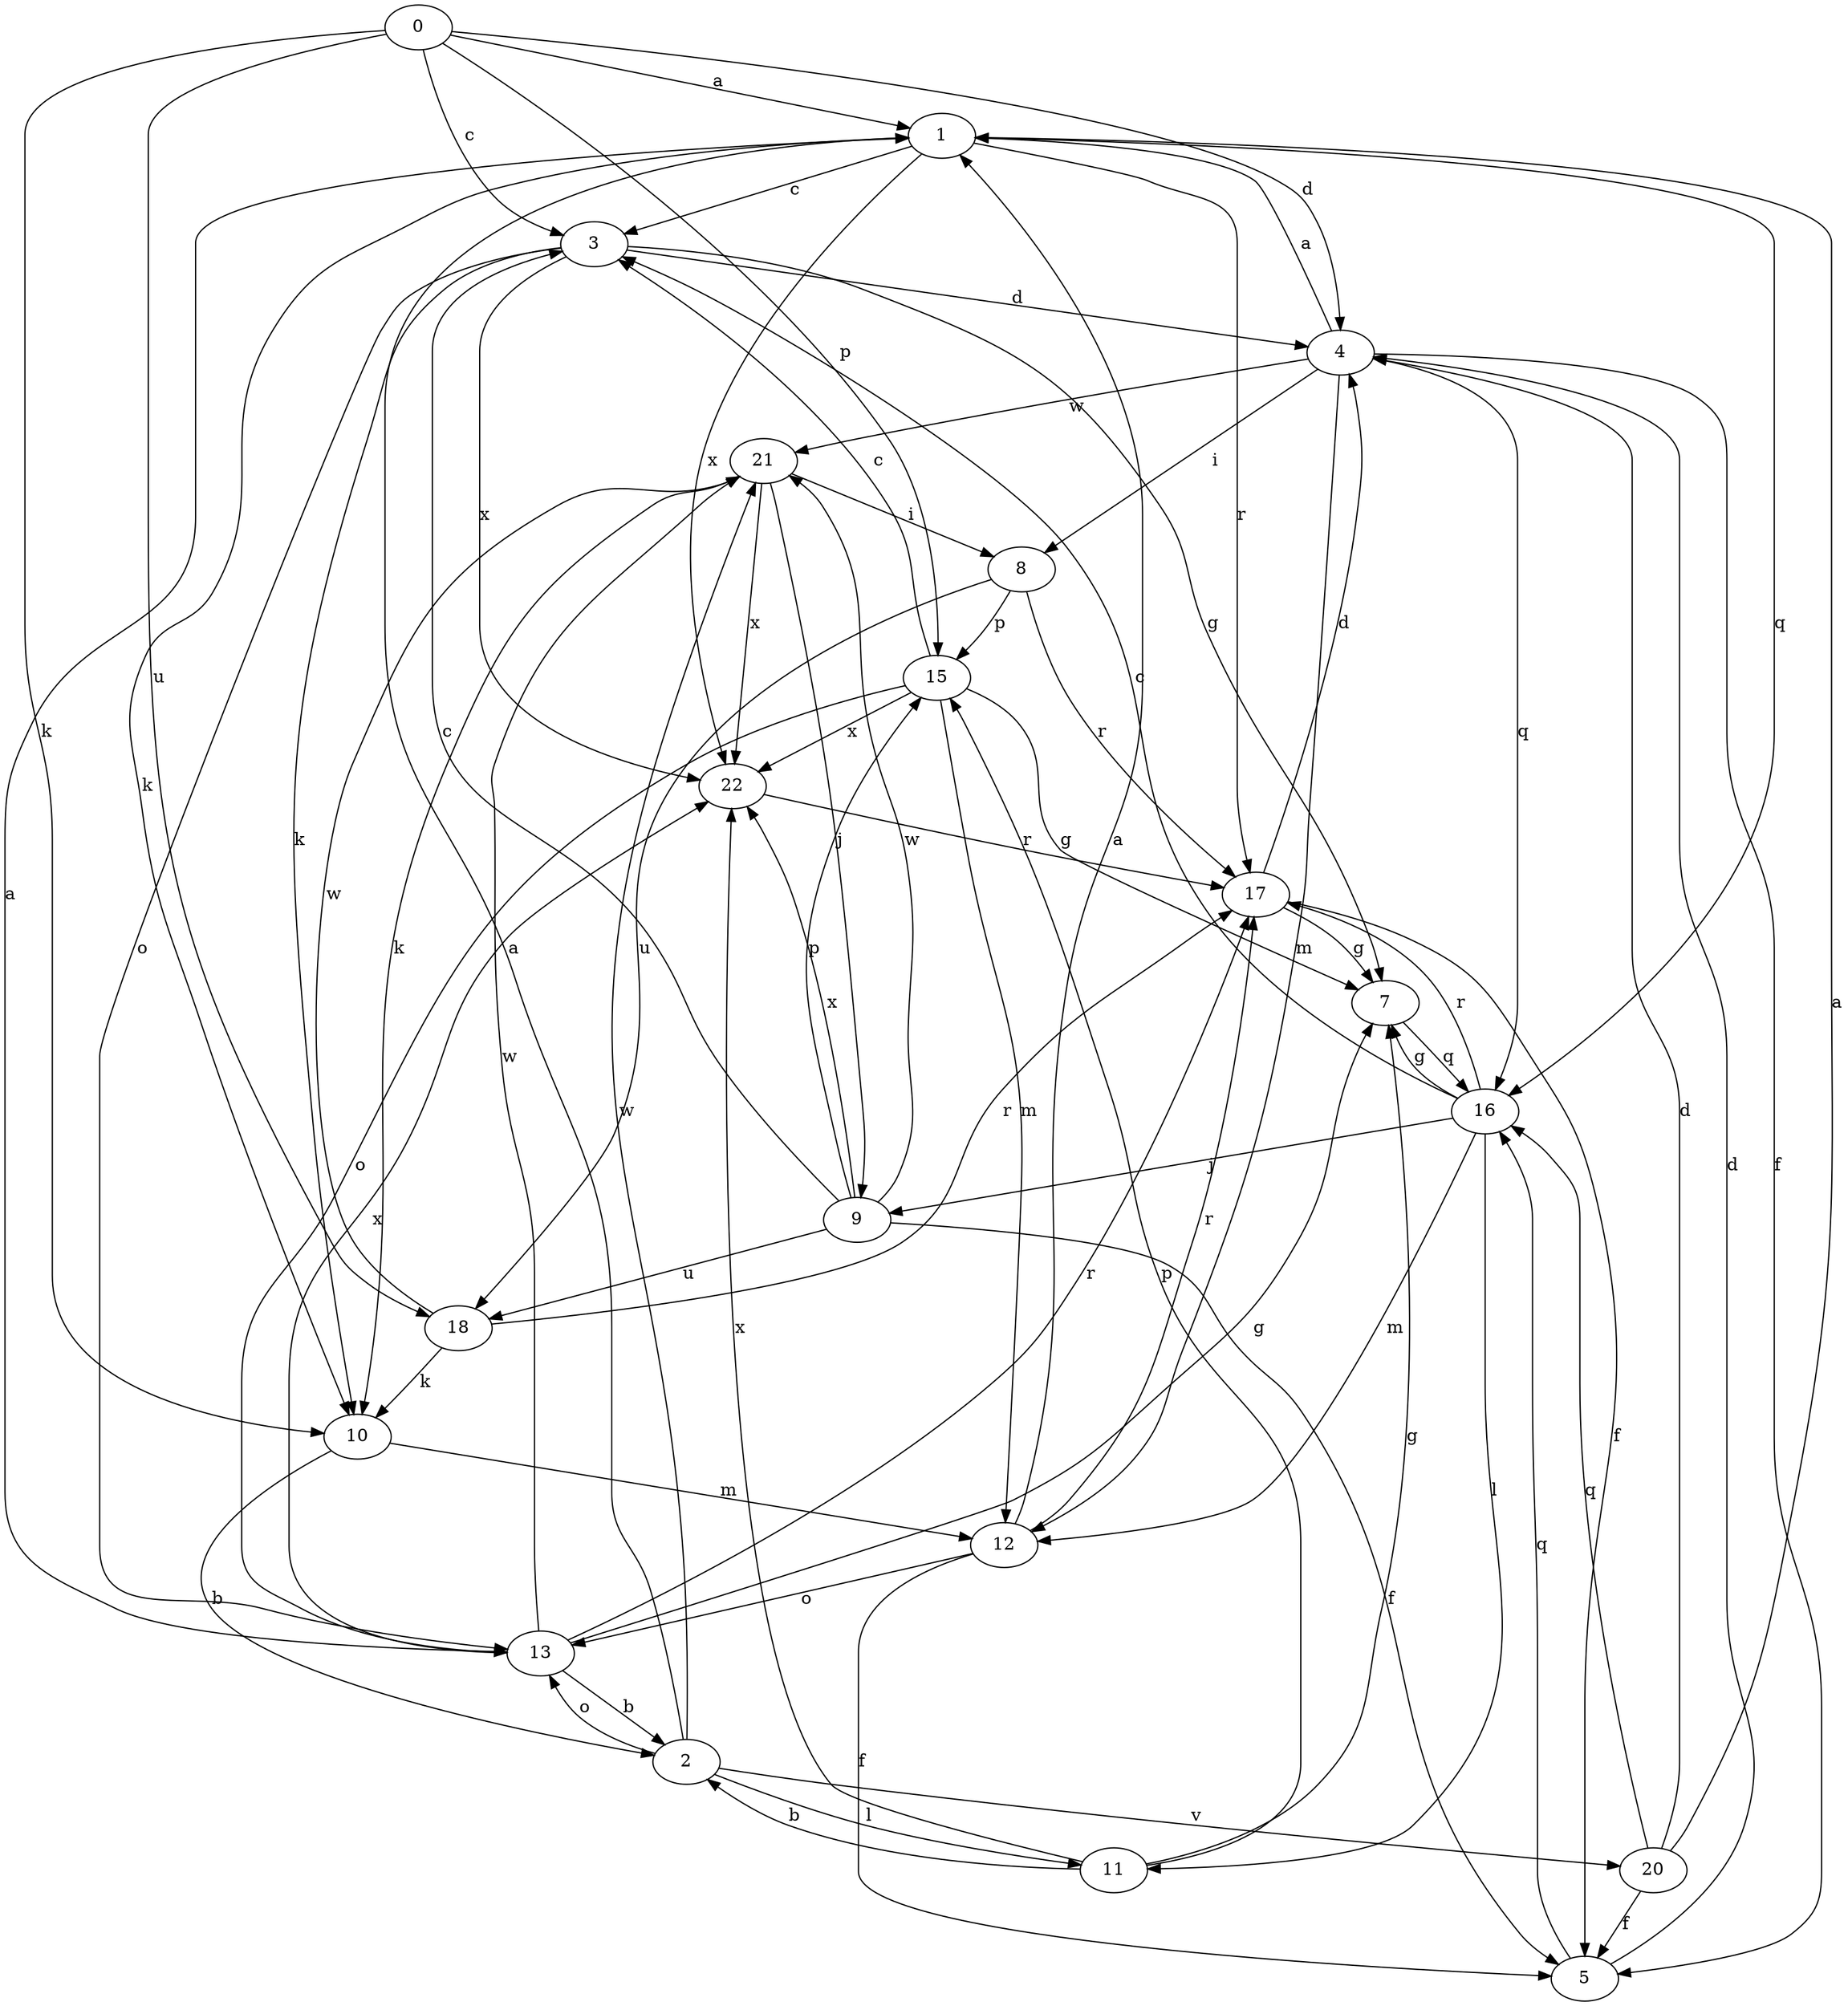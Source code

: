 strict digraph  {
1;
2;
3;
4;
5;
0;
7;
8;
9;
10;
11;
12;
13;
15;
16;
17;
18;
20;
21;
22;
1 -> 3  [label=c];
1 -> 10  [label=k];
1 -> 16  [label=q];
1 -> 17  [label=r];
1 -> 22  [label=x];
2 -> 1  [label=a];
2 -> 11  [label=l];
2 -> 13  [label=o];
2 -> 20  [label=v];
2 -> 21  [label=w];
3 -> 4  [label=d];
3 -> 7  [label=g];
3 -> 10  [label=k];
3 -> 13  [label=o];
3 -> 22  [label=x];
4 -> 1  [label=a];
4 -> 5  [label=f];
4 -> 8  [label=i];
4 -> 12  [label=m];
4 -> 16  [label=q];
4 -> 21  [label=w];
5 -> 4  [label=d];
5 -> 16  [label=q];
0 -> 1  [label=a];
0 -> 3  [label=c];
0 -> 4  [label=d];
0 -> 10  [label=k];
0 -> 15  [label=p];
0 -> 18  [label=u];
7 -> 16  [label=q];
8 -> 15  [label=p];
8 -> 17  [label=r];
8 -> 18  [label=u];
9 -> 3  [label=c];
9 -> 5  [label=f];
9 -> 15  [label=p];
9 -> 18  [label=u];
9 -> 21  [label=w];
9 -> 22  [label=x];
10 -> 2  [label=b];
10 -> 12  [label=m];
11 -> 2  [label=b];
11 -> 7  [label=g];
11 -> 15  [label=p];
11 -> 22  [label=x];
12 -> 1  [label=a];
12 -> 5  [label=f];
12 -> 13  [label=o];
12 -> 17  [label=r];
13 -> 1  [label=a];
13 -> 2  [label=b];
13 -> 7  [label=g];
13 -> 17  [label=r];
13 -> 21  [label=w];
13 -> 22  [label=x];
15 -> 3  [label=c];
15 -> 7  [label=g];
15 -> 12  [label=m];
15 -> 13  [label=o];
15 -> 22  [label=x];
16 -> 3  [label=c];
16 -> 7  [label=g];
16 -> 9  [label=j];
16 -> 11  [label=l];
16 -> 12  [label=m];
16 -> 17  [label=r];
17 -> 4  [label=d];
17 -> 5  [label=f];
17 -> 7  [label=g];
18 -> 10  [label=k];
18 -> 17  [label=r];
18 -> 21  [label=w];
20 -> 1  [label=a];
20 -> 4  [label=d];
20 -> 5  [label=f];
20 -> 16  [label=q];
21 -> 8  [label=i];
21 -> 9  [label=j];
21 -> 10  [label=k];
21 -> 22  [label=x];
22 -> 17  [label=r];
}

